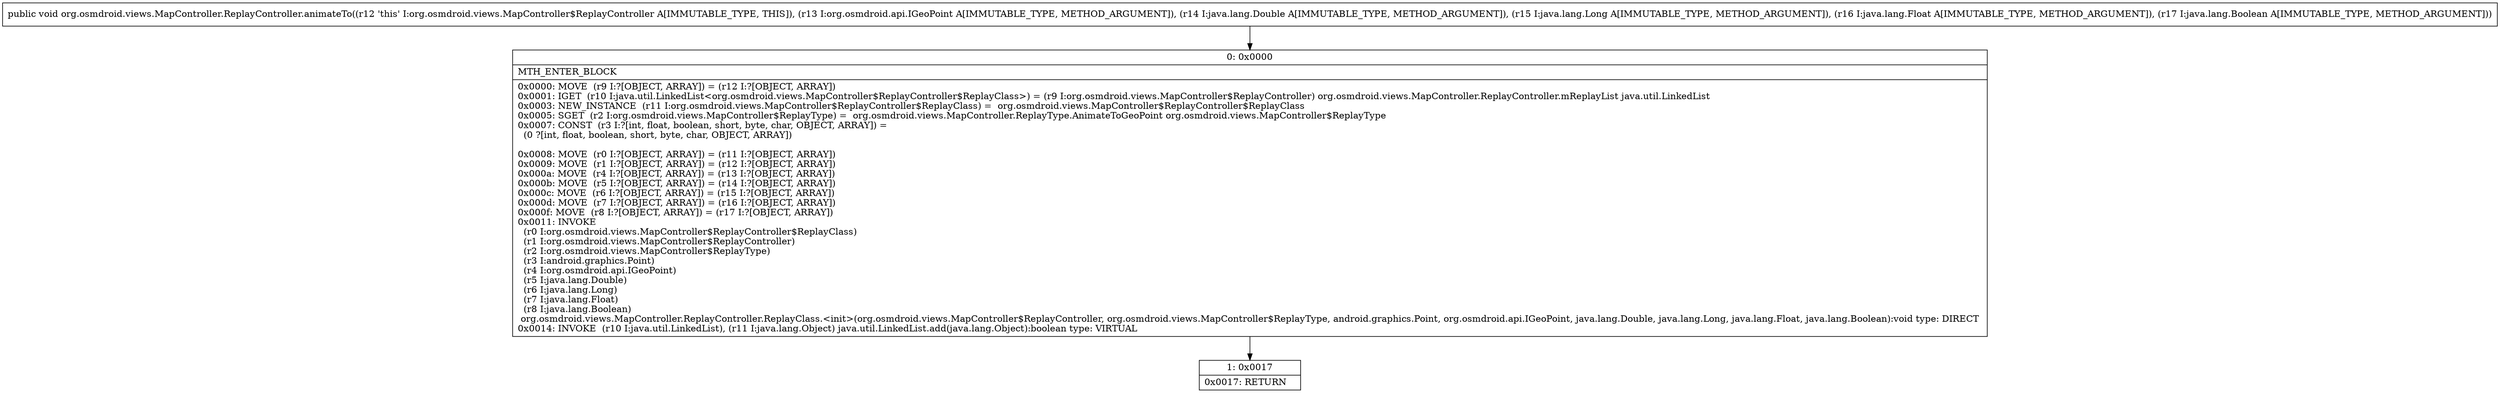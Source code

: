 digraph "CFG fororg.osmdroid.views.MapController.ReplayController.animateTo(Lorg\/osmdroid\/api\/IGeoPoint;Ljava\/lang\/Double;Ljava\/lang\/Long;Ljava\/lang\/Float;Ljava\/lang\/Boolean;)V" {
Node_0 [shape=record,label="{0\:\ 0x0000|MTH_ENTER_BLOCK\l|0x0000: MOVE  (r9 I:?[OBJECT, ARRAY]) = (r12 I:?[OBJECT, ARRAY]) \l0x0001: IGET  (r10 I:java.util.LinkedList\<org.osmdroid.views.MapController$ReplayController$ReplayClass\>) = (r9 I:org.osmdroid.views.MapController$ReplayController) org.osmdroid.views.MapController.ReplayController.mReplayList java.util.LinkedList \l0x0003: NEW_INSTANCE  (r11 I:org.osmdroid.views.MapController$ReplayController$ReplayClass) =  org.osmdroid.views.MapController$ReplayController$ReplayClass \l0x0005: SGET  (r2 I:org.osmdroid.views.MapController$ReplayType) =  org.osmdroid.views.MapController.ReplayType.AnimateToGeoPoint org.osmdroid.views.MapController$ReplayType \l0x0007: CONST  (r3 I:?[int, float, boolean, short, byte, char, OBJECT, ARRAY]) = \l  (0 ?[int, float, boolean, short, byte, char, OBJECT, ARRAY])\l \l0x0008: MOVE  (r0 I:?[OBJECT, ARRAY]) = (r11 I:?[OBJECT, ARRAY]) \l0x0009: MOVE  (r1 I:?[OBJECT, ARRAY]) = (r12 I:?[OBJECT, ARRAY]) \l0x000a: MOVE  (r4 I:?[OBJECT, ARRAY]) = (r13 I:?[OBJECT, ARRAY]) \l0x000b: MOVE  (r5 I:?[OBJECT, ARRAY]) = (r14 I:?[OBJECT, ARRAY]) \l0x000c: MOVE  (r6 I:?[OBJECT, ARRAY]) = (r15 I:?[OBJECT, ARRAY]) \l0x000d: MOVE  (r7 I:?[OBJECT, ARRAY]) = (r16 I:?[OBJECT, ARRAY]) \l0x000f: MOVE  (r8 I:?[OBJECT, ARRAY]) = (r17 I:?[OBJECT, ARRAY]) \l0x0011: INVOKE  \l  (r0 I:org.osmdroid.views.MapController$ReplayController$ReplayClass)\l  (r1 I:org.osmdroid.views.MapController$ReplayController)\l  (r2 I:org.osmdroid.views.MapController$ReplayType)\l  (r3 I:android.graphics.Point)\l  (r4 I:org.osmdroid.api.IGeoPoint)\l  (r5 I:java.lang.Double)\l  (r6 I:java.lang.Long)\l  (r7 I:java.lang.Float)\l  (r8 I:java.lang.Boolean)\l org.osmdroid.views.MapController.ReplayController.ReplayClass.\<init\>(org.osmdroid.views.MapController$ReplayController, org.osmdroid.views.MapController$ReplayType, android.graphics.Point, org.osmdroid.api.IGeoPoint, java.lang.Double, java.lang.Long, java.lang.Float, java.lang.Boolean):void type: DIRECT \l0x0014: INVOKE  (r10 I:java.util.LinkedList), (r11 I:java.lang.Object) java.util.LinkedList.add(java.lang.Object):boolean type: VIRTUAL \l}"];
Node_1 [shape=record,label="{1\:\ 0x0017|0x0017: RETURN   \l}"];
MethodNode[shape=record,label="{public void org.osmdroid.views.MapController.ReplayController.animateTo((r12 'this' I:org.osmdroid.views.MapController$ReplayController A[IMMUTABLE_TYPE, THIS]), (r13 I:org.osmdroid.api.IGeoPoint A[IMMUTABLE_TYPE, METHOD_ARGUMENT]), (r14 I:java.lang.Double A[IMMUTABLE_TYPE, METHOD_ARGUMENT]), (r15 I:java.lang.Long A[IMMUTABLE_TYPE, METHOD_ARGUMENT]), (r16 I:java.lang.Float A[IMMUTABLE_TYPE, METHOD_ARGUMENT]), (r17 I:java.lang.Boolean A[IMMUTABLE_TYPE, METHOD_ARGUMENT])) }"];
MethodNode -> Node_0;
Node_0 -> Node_1;
}

